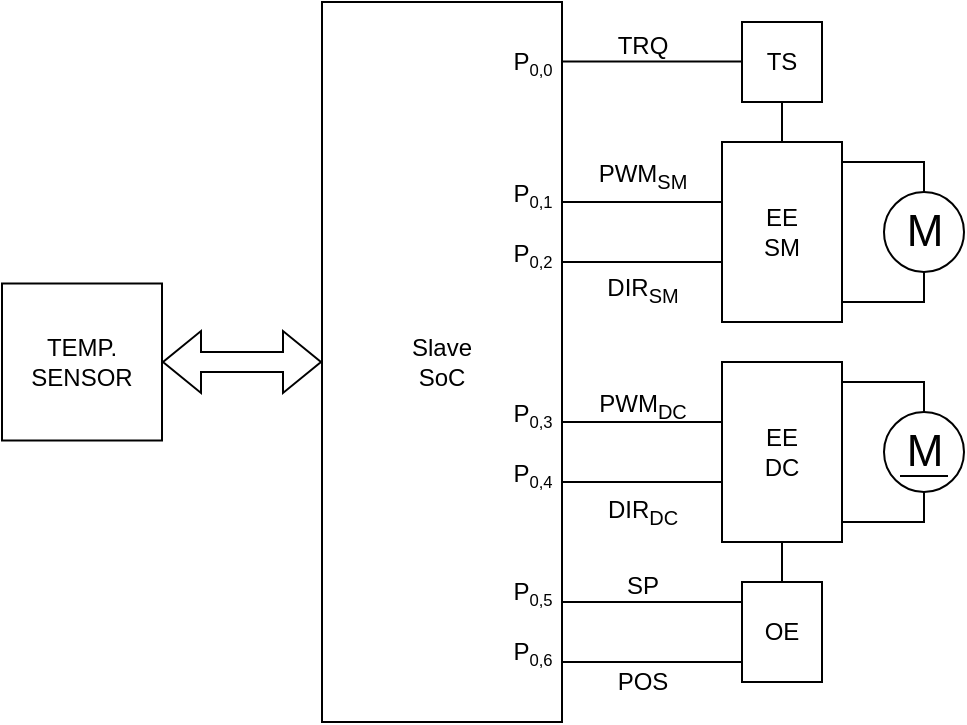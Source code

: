 <mxfile version="24.7.8">
  <diagram name="Page-1" id="ImyO2YUppMbBHAtR64VS">
    <mxGraphModel dx="1687" dy="984" grid="1" gridSize="10" guides="1" tooltips="1" connect="1" arrows="1" fold="1" page="1" pageScale="1" pageWidth="1100" pageHeight="850" math="0" shadow="0">
      <root>
        <mxCell id="0" />
        <mxCell id="1" parent="0" />
        <mxCell id="CdsKJYoR5JbwZeBnTM2--1" value="Slave&lt;div&gt;SoC&lt;/div&gt;" style="rounded=0;whiteSpace=wrap;html=1;" parent="1" vertex="1">
          <mxGeometry x="280" y="80" width="120" height="360" as="geometry" />
        </mxCell>
        <mxCell id="CdsKJYoR5JbwZeBnTM2--2" value="P&lt;span style=&quot;font-size: 10px;&quot;&gt;&lt;sub&gt;0,0&lt;/sub&gt;&lt;/span&gt;" style="text;html=1;align=center;verticalAlign=middle;resizable=1;points=[];autosize=1;strokeColor=none;fillColor=none;" parent="1" vertex="1">
          <mxGeometry x="365" y="95" width="40" height="30" as="geometry" />
        </mxCell>
        <mxCell id="CdsKJYoR5JbwZeBnTM2--3" value="P&lt;span style=&quot;font-size: 10px;&quot;&gt;&lt;sub&gt;0,2&lt;/sub&gt;&lt;/span&gt;" style="text;html=1;align=center;verticalAlign=middle;resizable=1;points=[];autosize=1;strokeColor=none;fillColor=none;" parent="1" vertex="1">
          <mxGeometry x="365" y="190.5" width="40" height="30" as="geometry" />
        </mxCell>
        <mxCell id="CdsKJYoR5JbwZeBnTM2--5" value="EE&lt;div&gt;SM&lt;/div&gt;" style="whiteSpace=wrap;html=1;" parent="1" vertex="1">
          <mxGeometry x="480" y="150" width="60" height="90" as="geometry" />
        </mxCell>
        <mxCell id="CdsKJYoR5JbwZeBnTM2--6" value="" style="endArrow=none;html=1;rounded=0;exitX=0.5;exitY=1;exitDx=0;exitDy=0;exitPerimeter=0;entryX=1;entryY=0.889;entryDx=0;entryDy=0;entryPerimeter=0;" parent="1" target="CdsKJYoR5JbwZeBnTM2--5" edge="1">
          <mxGeometry width="50" height="50" relative="1" as="geometry">
            <mxPoint x="581" y="215" as="sourcePoint" />
            <mxPoint x="551" y="230" as="targetPoint" />
            <Array as="points">
              <mxPoint x="581" y="230" />
            </Array>
          </mxGeometry>
        </mxCell>
        <mxCell id="CdsKJYoR5JbwZeBnTM2--7" value="" style="endArrow=none;html=1;rounded=0;entryX=0.5;entryY=0;entryDx=0;entryDy=0;entryPerimeter=0;exitX=1;exitY=0.111;exitDx=0;exitDy=0;exitPerimeter=0;" parent="1" source="CdsKJYoR5JbwZeBnTM2--5" edge="1">
          <mxGeometry width="50" height="50" relative="1" as="geometry">
            <mxPoint x="551" y="160" as="sourcePoint" />
            <mxPoint x="581" y="175" as="targetPoint" />
            <Array as="points">
              <mxPoint x="581" y="160" />
            </Array>
          </mxGeometry>
        </mxCell>
        <mxCell id="CdsKJYoR5JbwZeBnTM2--8" value="" style="endArrow=none;html=1;rounded=0;" parent="1" edge="1">
          <mxGeometry width="50" height="50" relative="1" as="geometry">
            <mxPoint x="400" y="180" as="sourcePoint" />
            <mxPoint x="480" y="180" as="targetPoint" />
          </mxGeometry>
        </mxCell>
        <mxCell id="CdsKJYoR5JbwZeBnTM2--9" value="" style="endArrow=none;html=1;rounded=0;entryX=0;entryY=0.667;entryDx=0;entryDy=0;entryPerimeter=0;exitX=1;exitY=0.239;exitDx=0;exitDy=0;exitPerimeter=0;" parent="1" target="CdsKJYoR5JbwZeBnTM2--5" edge="1">
          <mxGeometry width="50" height="50" relative="1" as="geometry">
            <mxPoint x="400" y="209.989" as="sourcePoint" />
            <mxPoint x="470" y="210" as="targetPoint" />
          </mxGeometry>
        </mxCell>
        <mxCell id="CdsKJYoR5JbwZeBnTM2--11" value="DIR&lt;sub&gt;SM&lt;/sub&gt;" style="text;html=1;align=center;verticalAlign=middle;resizable=0;points=[];autosize=1;strokeColor=none;fillColor=none;" parent="1" vertex="1">
          <mxGeometry x="410" y="209" width="60" height="30" as="geometry" />
        </mxCell>
        <mxCell id="CdsKJYoR5JbwZeBnTM2--12" value="P&lt;span style=&quot;font-size: 10px;&quot;&gt;&lt;sub&gt;0,1&lt;/sub&gt;&lt;/span&gt;" style="text;html=1;align=center;verticalAlign=middle;resizable=1;points=[];autosize=1;strokeColor=none;fillColor=none;" parent="1" vertex="1">
          <mxGeometry x="365" y="160.5" width="40" height="30" as="geometry" />
        </mxCell>
        <mxCell id="CdsKJYoR5JbwZeBnTM2--13" value="TS" style="rounded=0;whiteSpace=wrap;html=1;" parent="1" vertex="1">
          <mxGeometry x="490" y="90" width="40" height="40" as="geometry" />
        </mxCell>
        <mxCell id="CdsKJYoR5JbwZeBnTM2--14" value="" style="endArrow=none;html=1;rounded=0;entryX=0;entryY=0.5;entryDx=0;entryDy=0;" parent="1" edge="1">
          <mxGeometry width="50" height="50" relative="1" as="geometry">
            <mxPoint x="490" y="109.76" as="sourcePoint" />
            <mxPoint x="400" y="109.76" as="targetPoint" />
          </mxGeometry>
        </mxCell>
        <mxCell id="CdsKJYoR5JbwZeBnTM2--15" value="" style="endArrow=none;html=1;rounded=0;entryX=0.5;entryY=1;entryDx=0;entryDy=0;exitX=0.5;exitY=0;exitDx=0;exitDy=0;" parent="1" source="CdsKJYoR5JbwZeBnTM2--5" target="CdsKJYoR5JbwZeBnTM2--13" edge="1">
          <mxGeometry width="50" height="50" relative="1" as="geometry">
            <mxPoint x="420" y="160" as="sourcePoint" />
            <mxPoint x="470" y="110" as="targetPoint" />
          </mxGeometry>
        </mxCell>
        <mxCell id="CdsKJYoR5JbwZeBnTM2--16" value="TRQ" style="text;html=1;align=center;verticalAlign=middle;resizable=0;points=[];autosize=1;strokeColor=none;fillColor=none;" parent="1" vertex="1">
          <mxGeometry x="415" y="87" width="50" height="30" as="geometry" />
        </mxCell>
        <mxCell id="CdsKJYoR5JbwZeBnTM2--17" value="P&lt;span style=&quot;font-size: 10px;&quot;&gt;&lt;sub&gt;0,4&lt;/sub&gt;&lt;/span&gt;" style="text;html=1;align=center;verticalAlign=middle;resizable=1;points=[];autosize=1;strokeColor=none;fillColor=none;" parent="1" vertex="1">
          <mxGeometry x="365" y="300.5" width="40" height="30" as="geometry" />
        </mxCell>
        <mxCell id="CdsKJYoR5JbwZeBnTM2--18" value="M" style="dashed=0;outlineConnect=0;align=center;html=1;shape=mxgraph.pid.engines.electric_motor_(dc);fontSize=22;" parent="1" vertex="1">
          <mxGeometry x="561" y="285" width="40" height="40" as="geometry" />
        </mxCell>
        <mxCell id="CdsKJYoR5JbwZeBnTM2--19" value="EE&lt;div&gt;DC&lt;/div&gt;" style="whiteSpace=wrap;html=1;" parent="1" vertex="1">
          <mxGeometry x="480" y="260" width="60" height="90" as="geometry" />
        </mxCell>
        <mxCell id="CdsKJYoR5JbwZeBnTM2--20" value="OE" style="rounded=0;whiteSpace=wrap;html=1;" parent="1" vertex="1">
          <mxGeometry x="490" y="370" width="40" height="50" as="geometry" />
        </mxCell>
        <mxCell id="CdsKJYoR5JbwZeBnTM2--21" value="" style="endArrow=none;html=1;rounded=0;exitX=0.5;exitY=1;exitDx=0;exitDy=0;exitPerimeter=0;entryX=1;entryY=0.889;entryDx=0;entryDy=0;entryPerimeter=0;" parent="1" source="CdsKJYoR5JbwZeBnTM2--18" target="CdsKJYoR5JbwZeBnTM2--19" edge="1">
          <mxGeometry width="50" height="50" relative="1" as="geometry">
            <mxPoint x="571" y="350" as="sourcePoint" />
            <mxPoint x="551" y="340" as="targetPoint" />
            <Array as="points">
              <mxPoint x="581" y="340" />
            </Array>
          </mxGeometry>
        </mxCell>
        <mxCell id="CdsKJYoR5JbwZeBnTM2--22" value="" style="endArrow=none;html=1;rounded=0;entryX=0.5;entryY=0;entryDx=0;entryDy=0;entryPerimeter=0;exitX=1;exitY=0.111;exitDx=0;exitDy=0;exitPerimeter=0;" parent="1" source="CdsKJYoR5JbwZeBnTM2--19" target="CdsKJYoR5JbwZeBnTM2--18" edge="1">
          <mxGeometry width="50" height="50" relative="1" as="geometry">
            <mxPoint x="551" y="270" as="sourcePoint" />
            <mxPoint x="611" y="290" as="targetPoint" />
            <Array as="points">
              <mxPoint x="581" y="270" />
            </Array>
          </mxGeometry>
        </mxCell>
        <mxCell id="CdsKJYoR5JbwZeBnTM2--23" value="" style="endArrow=none;html=1;rounded=0;entryX=0.5;entryY=1;entryDx=0;entryDy=0;" parent="1" source="CdsKJYoR5JbwZeBnTM2--20" target="CdsKJYoR5JbwZeBnTM2--19" edge="1">
          <mxGeometry width="50" height="50" relative="1" as="geometry">
            <mxPoint x="521" y="430" as="sourcePoint" />
            <mxPoint x="511" y="360" as="targetPoint" />
          </mxGeometry>
        </mxCell>
        <mxCell id="CdsKJYoR5JbwZeBnTM2--24" value="" style="endArrow=none;html=1;rounded=0;" parent="1" edge="1">
          <mxGeometry width="50" height="50" relative="1" as="geometry">
            <mxPoint x="400" y="290" as="sourcePoint" />
            <mxPoint x="480" y="290" as="targetPoint" />
          </mxGeometry>
        </mxCell>
        <mxCell id="CdsKJYoR5JbwZeBnTM2--25" value="" style="endArrow=none;html=1;rounded=0;entryX=0;entryY=0.667;entryDx=0;entryDy=0;entryPerimeter=0;exitX=1;exitY=0.239;exitDx=0;exitDy=0;exitPerimeter=0;" parent="1" target="CdsKJYoR5JbwZeBnTM2--19" edge="1">
          <mxGeometry width="50" height="50" relative="1" as="geometry">
            <mxPoint x="400" y="319.989" as="sourcePoint" />
            <mxPoint x="470" y="320" as="targetPoint" />
          </mxGeometry>
        </mxCell>
        <mxCell id="CdsKJYoR5JbwZeBnTM2--26" value="PWM&lt;sub&gt;DC&lt;/sub&gt;" style="text;html=1;align=center;verticalAlign=middle;resizable=0;points=[];autosize=1;strokeColor=none;fillColor=none;" parent="1" vertex="1">
          <mxGeometry x="405" y="267" width="70" height="30" as="geometry" />
        </mxCell>
        <mxCell id="CdsKJYoR5JbwZeBnTM2--27" value="DIR&lt;sub&gt;DC&lt;/sub&gt;" style="text;html=1;align=center;verticalAlign=middle;resizable=0;points=[];autosize=1;strokeColor=none;fillColor=none;" parent="1" vertex="1">
          <mxGeometry x="410" y="320" width="60" height="30" as="geometry" />
        </mxCell>
        <mxCell id="CdsKJYoR5JbwZeBnTM2--28" value="P&lt;span style=&quot;font-size: 10px;&quot;&gt;&lt;sub&gt;0,3&lt;/sub&gt;&lt;/span&gt;" style="text;html=1;align=center;verticalAlign=middle;resizable=1;points=[];autosize=1;strokeColor=none;fillColor=none;" parent="1" vertex="1">
          <mxGeometry x="365" y="270.5" width="40" height="30" as="geometry" />
        </mxCell>
        <mxCell id="CdsKJYoR5JbwZeBnTM2--29" value="" style="endArrow=none;html=1;rounded=0;exitX=1.04;exitY=0.484;exitDx=0;exitDy=0;exitPerimeter=0;entryX=0;entryY=0.2;entryDx=0;entryDy=0;entryPerimeter=0;" parent="1" target="CdsKJYoR5JbwZeBnTM2--20" edge="1">
          <mxGeometry width="50" height="50" relative="1" as="geometry">
            <mxPoint x="400.0" y="380.004" as="sourcePoint" />
            <mxPoint x="480" y="380" as="targetPoint" />
          </mxGeometry>
        </mxCell>
        <mxCell id="CdsKJYoR5JbwZeBnTM2--30" value="" style="endArrow=none;html=1;rounded=0;entryX=0;entryY=0.6;entryDx=0;entryDy=0;entryPerimeter=0;exitX=1;exitY=0.558;exitDx=0;exitDy=0;exitPerimeter=0;" parent="1" edge="1">
          <mxGeometry width="50" height="50" relative="1" as="geometry">
            <mxPoint x="400" y="410.058" as="sourcePoint" />
            <mxPoint x="490" y="410" as="targetPoint" />
          </mxGeometry>
        </mxCell>
        <mxCell id="CdsKJYoR5JbwZeBnTM2--31" value="POS" style="text;html=1;align=center;verticalAlign=middle;resizable=0;points=[];autosize=1;strokeColor=none;fillColor=none;" parent="1" vertex="1">
          <mxGeometry x="415" y="405" width="50" height="30" as="geometry" />
        </mxCell>
        <mxCell id="CdsKJYoR5JbwZeBnTM2--32" value="SP" style="text;html=1;align=center;verticalAlign=middle;resizable=0;points=[];autosize=1;strokeColor=none;fillColor=none;" parent="1" vertex="1">
          <mxGeometry x="420" y="357" width="40" height="30" as="geometry" />
        </mxCell>
        <mxCell id="CdsKJYoR5JbwZeBnTM2--33" value="P&lt;span style=&quot;font-size: 10px;&quot;&gt;&lt;sub&gt;0,5&lt;/sub&gt;&lt;/span&gt;" style="text;html=1;align=center;verticalAlign=middle;resizable=1;points=[];autosize=1;strokeColor=none;fillColor=none;" parent="1" vertex="1">
          <mxGeometry x="365" y="360" width="40" height="30" as="geometry" />
        </mxCell>
        <mxCell id="CdsKJYoR5JbwZeBnTM2--34" value="P&lt;span style=&quot;font-size: 10px;&quot;&gt;&lt;sub&gt;0,6&lt;/sub&gt;&lt;/span&gt;" style="text;html=1;align=center;verticalAlign=middle;resizable=1;points=[];autosize=1;strokeColor=none;fillColor=none;" parent="1" vertex="1">
          <mxGeometry x="365" y="390" width="40" height="30" as="geometry" />
        </mxCell>
        <mxCell id="CdsKJYoR5JbwZeBnTM2--35" value="M" style="dashed=0;outlineConnect=0;align=center;html=1;shape=mxgraph.pid.engines.electric_motor;fontSize=22;" parent="1" vertex="1">
          <mxGeometry x="561" y="175" width="40" height="40" as="geometry" />
        </mxCell>
        <mxCell id="CdsKJYoR5JbwZeBnTM2--36" value="PWM&lt;sub&gt;SM&lt;/sub&gt;" style="text;html=1;align=center;verticalAlign=middle;resizable=0;points=[];autosize=1;strokeColor=none;fillColor=none;" parent="1" vertex="1">
          <mxGeometry x="405" y="152" width="70" height="30" as="geometry" />
        </mxCell>
        <mxCell id="0J9iY6tzjGzDOmyN6_dJ-1" value="TEMP.&lt;div&gt;SENSOR&lt;/div&gt;" style="whiteSpace=wrap;html=1;" vertex="1" parent="1">
          <mxGeometry x="120" y="220.75" width="80" height="78.5" as="geometry" />
        </mxCell>
        <mxCell id="0J9iY6tzjGzDOmyN6_dJ-2" value="" style="shape=flexArrow;endArrow=classic;startArrow=classic;html=1;rounded=0;entryX=0;entryY=0.5;entryDx=0;entryDy=0;exitX=1;exitY=0.5;exitDx=0;exitDy=0;" edge="1" parent="1" source="0J9iY6tzjGzDOmyN6_dJ-1" target="CdsKJYoR5JbwZeBnTM2--1">
          <mxGeometry width="100" height="100" relative="1" as="geometry">
            <mxPoint x="150" y="230" as="sourcePoint" />
            <mxPoint x="250" y="130" as="targetPoint" />
          </mxGeometry>
        </mxCell>
      </root>
    </mxGraphModel>
  </diagram>
</mxfile>
